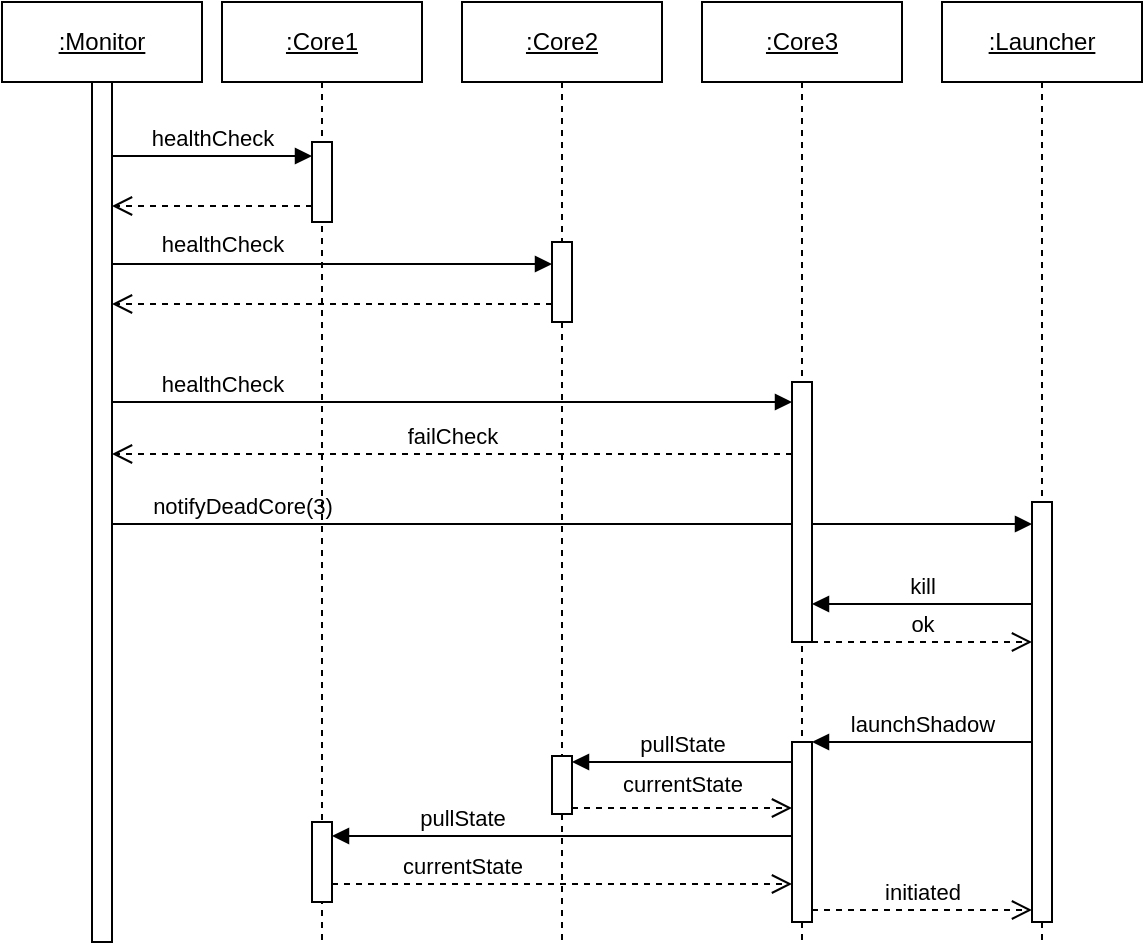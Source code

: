 <mxfile version="24.0.0" type="github">
  <diagram name="Page-1" id="71ivUI4lZ3QJQVUcCtZd">
    <mxGraphModel dx="989" dy="514" grid="1" gridSize="10" guides="1" tooltips="1" connect="1" arrows="1" fold="1" page="1" pageScale="1" pageWidth="850" pageHeight="1100" math="0" shadow="0">
      <root>
        <mxCell id="0" />
        <mxCell id="1" parent="0" />
        <mxCell id="FbUoxFR7nA8MlymFD1dx-68" value="failCheck" style="html=1;verticalAlign=bottom;endArrow=open;dashed=1;endSize=8;curved=0;rounded=0;" edge="1" parent="1">
          <mxGeometry relative="1" as="geometry">
            <mxPoint x="425" y="236" as="sourcePoint" />
            <mxPoint x="85" y="236" as="targetPoint" />
          </mxGeometry>
        </mxCell>
        <mxCell id="FbUoxFR7nA8MlymFD1dx-49" value="notifyDeadCore(3)" style="html=1;verticalAlign=bottom;endArrow=block;curved=0;rounded=0;align=center;" edge="1" parent="1">
          <mxGeometry x="-0.717" width="80" relative="1" as="geometry">
            <mxPoint x="85" y="271" as="sourcePoint" />
            <mxPoint x="545" y="271" as="targetPoint" />
            <mxPoint as="offset" />
          </mxGeometry>
        </mxCell>
        <mxCell id="FbUoxFR7nA8MlymFD1dx-47" value="healthCheck" style="html=1;verticalAlign=bottom;endArrow=block;curved=0;rounded=0;align=center;" edge="1" parent="1">
          <mxGeometry x="-0.5" y="1" width="80" relative="1" as="geometry">
            <mxPoint x="85" y="141" as="sourcePoint" />
            <mxPoint x="305" y="141" as="targetPoint" />
            <mxPoint as="offset" />
          </mxGeometry>
        </mxCell>
        <mxCell id="FbUoxFR7nA8MlymFD1dx-46" value="" style="html=1;verticalAlign=bottom;endArrow=open;dashed=1;endSize=8;curved=0;rounded=0;" edge="1" parent="1">
          <mxGeometry relative="1" as="geometry">
            <mxPoint x="305" y="161" as="sourcePoint" />
            <mxPoint x="85" y="161" as="targetPoint" />
          </mxGeometry>
        </mxCell>
        <mxCell id="FbUoxFR7nA8MlymFD1dx-28" value="&lt;u&gt;:Monitor&lt;/u&gt;" style="shape=umlLifeline;perimeter=lifelinePerimeter;whiteSpace=wrap;html=1;container=1;dropTarget=0;collapsible=0;recursiveResize=0;outlineConnect=0;portConstraint=eastwest;newEdgeStyle={&quot;edgeStyle&quot;:&quot;elbowEdgeStyle&quot;,&quot;elbow&quot;:&quot;vertical&quot;,&quot;curved&quot;:0,&quot;rounded&quot;:0};" vertex="1" parent="1">
          <mxGeometry x="30" y="10" width="100" height="470" as="geometry" />
        </mxCell>
        <mxCell id="FbUoxFR7nA8MlymFD1dx-29" value="" style="html=1;points=[[0,0,0,0,5],[0,1,0,0,-5],[1,0,0,0,5],[1,1,0,0,-5]];perimeter=orthogonalPerimeter;outlineConnect=0;targetShapes=umlLifeline;portConstraint=eastwest;newEdgeStyle={&quot;curved&quot;:0,&quot;rounded&quot;:0};" vertex="1" parent="FbUoxFR7nA8MlymFD1dx-28">
          <mxGeometry x="45" y="40" width="10" height="430" as="geometry" />
        </mxCell>
        <mxCell id="FbUoxFR7nA8MlymFD1dx-36" value="&lt;u&gt;:Core1&lt;/u&gt;" style="shape=umlLifeline;perimeter=lifelinePerimeter;whiteSpace=wrap;html=1;container=1;dropTarget=0;collapsible=0;recursiveResize=0;outlineConnect=0;portConstraint=eastwest;newEdgeStyle={&quot;edgeStyle&quot;:&quot;elbowEdgeStyle&quot;,&quot;elbow&quot;:&quot;vertical&quot;,&quot;curved&quot;:0,&quot;rounded&quot;:0};" vertex="1" parent="1">
          <mxGeometry x="140" y="10" width="100" height="470" as="geometry" />
        </mxCell>
        <mxCell id="FbUoxFR7nA8MlymFD1dx-37" value="" style="html=1;points=[[0,0,0,0,5],[0,1,0,0,-5],[1,0,0,0,5],[1,1,0,0,-5]];perimeter=orthogonalPerimeter;outlineConnect=0;targetShapes=umlLifeline;portConstraint=eastwest;newEdgeStyle={&quot;curved&quot;:0,&quot;rounded&quot;:0};" vertex="1" parent="FbUoxFR7nA8MlymFD1dx-36">
          <mxGeometry x="45" y="70" width="10" height="40" as="geometry" />
        </mxCell>
        <mxCell id="FbUoxFR7nA8MlymFD1dx-67" value="" style="html=1;points=[[0,0,0,0,5],[0,1,0,0,-5],[1,0,0,0,5],[1,1,0,0,-5]];perimeter=orthogonalPerimeter;outlineConnect=0;targetShapes=umlLifeline;portConstraint=eastwest;newEdgeStyle={&quot;curved&quot;:0,&quot;rounded&quot;:0};" vertex="1" parent="FbUoxFR7nA8MlymFD1dx-36">
          <mxGeometry x="45" y="410" width="10" height="40" as="geometry" />
        </mxCell>
        <mxCell id="FbUoxFR7nA8MlymFD1dx-38" value="&lt;u&gt;:Core2&lt;/u&gt;" style="shape=umlLifeline;perimeter=lifelinePerimeter;whiteSpace=wrap;html=1;container=1;dropTarget=0;collapsible=0;recursiveResize=0;outlineConnect=0;portConstraint=eastwest;newEdgeStyle={&quot;edgeStyle&quot;:&quot;elbowEdgeStyle&quot;,&quot;elbow&quot;:&quot;vertical&quot;,&quot;curved&quot;:0,&quot;rounded&quot;:0};" vertex="1" parent="1">
          <mxGeometry x="260" y="10" width="100" height="470" as="geometry" />
        </mxCell>
        <mxCell id="FbUoxFR7nA8MlymFD1dx-39" value="" style="html=1;points=[[0,0,0,0,5],[0,1,0,0,-5],[1,0,0,0,5],[1,1,0,0,-5]];perimeter=orthogonalPerimeter;outlineConnect=0;targetShapes=umlLifeline;portConstraint=eastwest;newEdgeStyle={&quot;curved&quot;:0,&quot;rounded&quot;:0};" vertex="1" parent="FbUoxFR7nA8MlymFD1dx-38">
          <mxGeometry x="45" y="120" width="10" height="40" as="geometry" />
        </mxCell>
        <mxCell id="FbUoxFR7nA8MlymFD1dx-66" value="" style="html=1;points=[[0,0,0,0,5],[0,1,0,0,-5],[1,0,0,0,5],[1,1,0,0,-5]];perimeter=orthogonalPerimeter;outlineConnect=0;targetShapes=umlLifeline;portConstraint=eastwest;newEdgeStyle={&quot;curved&quot;:0,&quot;rounded&quot;:0};" vertex="1" parent="FbUoxFR7nA8MlymFD1dx-38">
          <mxGeometry x="45" y="377" width="10" height="29" as="geometry" />
        </mxCell>
        <mxCell id="FbUoxFR7nA8MlymFD1dx-40" value="&lt;u&gt;:Core3&lt;/u&gt;" style="shape=umlLifeline;perimeter=lifelinePerimeter;whiteSpace=wrap;html=1;container=1;dropTarget=0;collapsible=0;recursiveResize=0;outlineConnect=0;portConstraint=eastwest;newEdgeStyle={&quot;edgeStyle&quot;:&quot;elbowEdgeStyle&quot;,&quot;elbow&quot;:&quot;vertical&quot;,&quot;curved&quot;:0,&quot;rounded&quot;:0};" vertex="1" parent="1">
          <mxGeometry x="380" y="10" width="100" height="470" as="geometry" />
        </mxCell>
        <mxCell id="FbUoxFR7nA8MlymFD1dx-41" value="" style="html=1;points=[[0,0,0,0,5],[0,1,0,0,-5],[1,0,0,0,5],[1,1,0,0,-5]];perimeter=orthogonalPerimeter;outlineConnect=0;targetShapes=umlLifeline;portConstraint=eastwest;newEdgeStyle={&quot;curved&quot;:0,&quot;rounded&quot;:0};" vertex="1" parent="FbUoxFR7nA8MlymFD1dx-40">
          <mxGeometry x="45" y="190" width="10" height="130" as="geometry" />
        </mxCell>
        <mxCell id="FbUoxFR7nA8MlymFD1dx-55" value="" style="html=1;points=[[0,0,0,0,5],[0,1,0,0,-5],[1,0,0,0,5],[1,1,0,0,-5]];perimeter=orthogonalPerimeter;outlineConnect=0;targetShapes=umlLifeline;portConstraint=eastwest;newEdgeStyle={&quot;curved&quot;:0,&quot;rounded&quot;:0};" vertex="1" parent="FbUoxFR7nA8MlymFD1dx-40">
          <mxGeometry x="45" y="370" width="10" height="90" as="geometry" />
        </mxCell>
        <mxCell id="FbUoxFR7nA8MlymFD1dx-42" value="healthCheck" style="html=1;verticalAlign=bottom;endArrow=block;curved=0;rounded=0;" edge="1" parent="1">
          <mxGeometry width="80" relative="1" as="geometry">
            <mxPoint x="85" y="87" as="sourcePoint" />
            <mxPoint x="185" y="87" as="targetPoint" />
          </mxGeometry>
        </mxCell>
        <mxCell id="FbUoxFR7nA8MlymFD1dx-43" value="&lt;u&gt;:Launcher&lt;/u&gt;" style="shape=umlLifeline;perimeter=lifelinePerimeter;whiteSpace=wrap;html=1;container=1;dropTarget=0;collapsible=0;recursiveResize=0;outlineConnect=0;portConstraint=eastwest;newEdgeStyle={&quot;edgeStyle&quot;:&quot;elbowEdgeStyle&quot;,&quot;elbow&quot;:&quot;vertical&quot;,&quot;curved&quot;:0,&quot;rounded&quot;:0};" vertex="1" parent="1">
          <mxGeometry x="500" y="10" width="100" height="470" as="geometry" />
        </mxCell>
        <mxCell id="FbUoxFR7nA8MlymFD1dx-44" value="" style="html=1;points=[[0,0,0,0,5],[0,1,0,0,-5],[1,0,0,0,5],[1,1,0,0,-5]];perimeter=orthogonalPerimeter;outlineConnect=0;targetShapes=umlLifeline;portConstraint=eastwest;newEdgeStyle={&quot;curved&quot;:0,&quot;rounded&quot;:0};" vertex="1" parent="FbUoxFR7nA8MlymFD1dx-43">
          <mxGeometry x="45" y="250" width="10" height="210" as="geometry" />
        </mxCell>
        <mxCell id="FbUoxFR7nA8MlymFD1dx-45" value="" style="html=1;verticalAlign=bottom;endArrow=open;dashed=1;endSize=8;curved=0;rounded=0;" edge="1" parent="1">
          <mxGeometry relative="1" as="geometry">
            <mxPoint x="185" y="112" as="sourcePoint" />
            <mxPoint x="85" y="112" as="targetPoint" />
          </mxGeometry>
        </mxCell>
        <mxCell id="FbUoxFR7nA8MlymFD1dx-48" value="healthCheck" style="html=1;verticalAlign=bottom;endArrow=block;curved=0;rounded=0;align=center;" edge="1" parent="1">
          <mxGeometry x="-0.676" width="80" relative="1" as="geometry">
            <mxPoint x="85" y="210" as="sourcePoint" />
            <mxPoint x="425" y="210" as="targetPoint" />
            <mxPoint as="offset" />
          </mxGeometry>
        </mxCell>
        <mxCell id="FbUoxFR7nA8MlymFD1dx-50" value="kill" style="html=1;verticalAlign=bottom;endArrow=block;curved=0;rounded=0;align=center;" edge="1" parent="1">
          <mxGeometry width="80" relative="1" as="geometry">
            <mxPoint x="545" y="311" as="sourcePoint" />
            <mxPoint x="435" y="311" as="targetPoint" />
            <mxPoint as="offset" />
          </mxGeometry>
        </mxCell>
        <mxCell id="FbUoxFR7nA8MlymFD1dx-53" value="launchShadow" style="html=1;verticalAlign=bottom;endArrow=block;curved=0;rounded=0;" edge="1" parent="1" source="FbUoxFR7nA8MlymFD1dx-44" target="FbUoxFR7nA8MlymFD1dx-55">
          <mxGeometry width="80" relative="1" as="geometry">
            <mxPoint x="530" y="380" as="sourcePoint" />
            <mxPoint x="460" y="380" as="targetPoint" />
          </mxGeometry>
        </mxCell>
        <mxCell id="FbUoxFR7nA8MlymFD1dx-56" value="pullState" style="html=1;verticalAlign=bottom;endArrow=block;curved=0;rounded=0;" edge="1" parent="1">
          <mxGeometry width="80" relative="1" as="geometry">
            <mxPoint x="425" y="390" as="sourcePoint" />
            <mxPoint x="315" y="390" as="targetPoint" />
          </mxGeometry>
        </mxCell>
        <mxCell id="FbUoxFR7nA8MlymFD1dx-57" value="ok" style="html=1;verticalAlign=bottom;endArrow=open;dashed=1;endSize=8;curved=0;rounded=0;" edge="1" parent="1">
          <mxGeometry relative="1" as="geometry">
            <mxPoint x="435" y="330" as="sourcePoint" />
            <mxPoint x="545" y="330" as="targetPoint" />
          </mxGeometry>
        </mxCell>
        <mxCell id="FbUoxFR7nA8MlymFD1dx-58" value="pullState" style="html=1;verticalAlign=bottom;endArrow=block;curved=0;rounded=0;" edge="1" parent="1">
          <mxGeometry x="0.435" width="80" relative="1" as="geometry">
            <mxPoint x="425" y="427" as="sourcePoint" />
            <mxPoint x="195" y="427" as="targetPoint" />
            <mxPoint as="offset" />
          </mxGeometry>
        </mxCell>
        <mxCell id="FbUoxFR7nA8MlymFD1dx-61" value="currentState" style="html=1;verticalAlign=bottom;endArrow=open;dashed=1;endSize=8;curved=0;rounded=0;" edge="1" parent="1">
          <mxGeometry x="-0.435" relative="1" as="geometry">
            <mxPoint x="195" y="451" as="sourcePoint" />
            <mxPoint x="425" y="451" as="targetPoint" />
            <mxPoint as="offset" />
          </mxGeometry>
        </mxCell>
        <mxCell id="FbUoxFR7nA8MlymFD1dx-62" value="currentState" style="html=1;verticalAlign=bottom;endArrow=open;dashed=1;endSize=8;curved=0;rounded=0;" edge="1" parent="1">
          <mxGeometry y="3" relative="1" as="geometry">
            <mxPoint x="315" y="413" as="sourcePoint" />
            <mxPoint x="425" y="413" as="targetPoint" />
            <mxPoint as="offset" />
          </mxGeometry>
        </mxCell>
        <mxCell id="FbUoxFR7nA8MlymFD1dx-65" value="initiated" style="html=1;verticalAlign=bottom;endArrow=open;dashed=1;endSize=8;curved=0;rounded=0;" edge="1" parent="1">
          <mxGeometry relative="1" as="geometry">
            <mxPoint x="435" y="464" as="sourcePoint" />
            <mxPoint x="545" y="464" as="targetPoint" />
          </mxGeometry>
        </mxCell>
      </root>
    </mxGraphModel>
  </diagram>
</mxfile>
